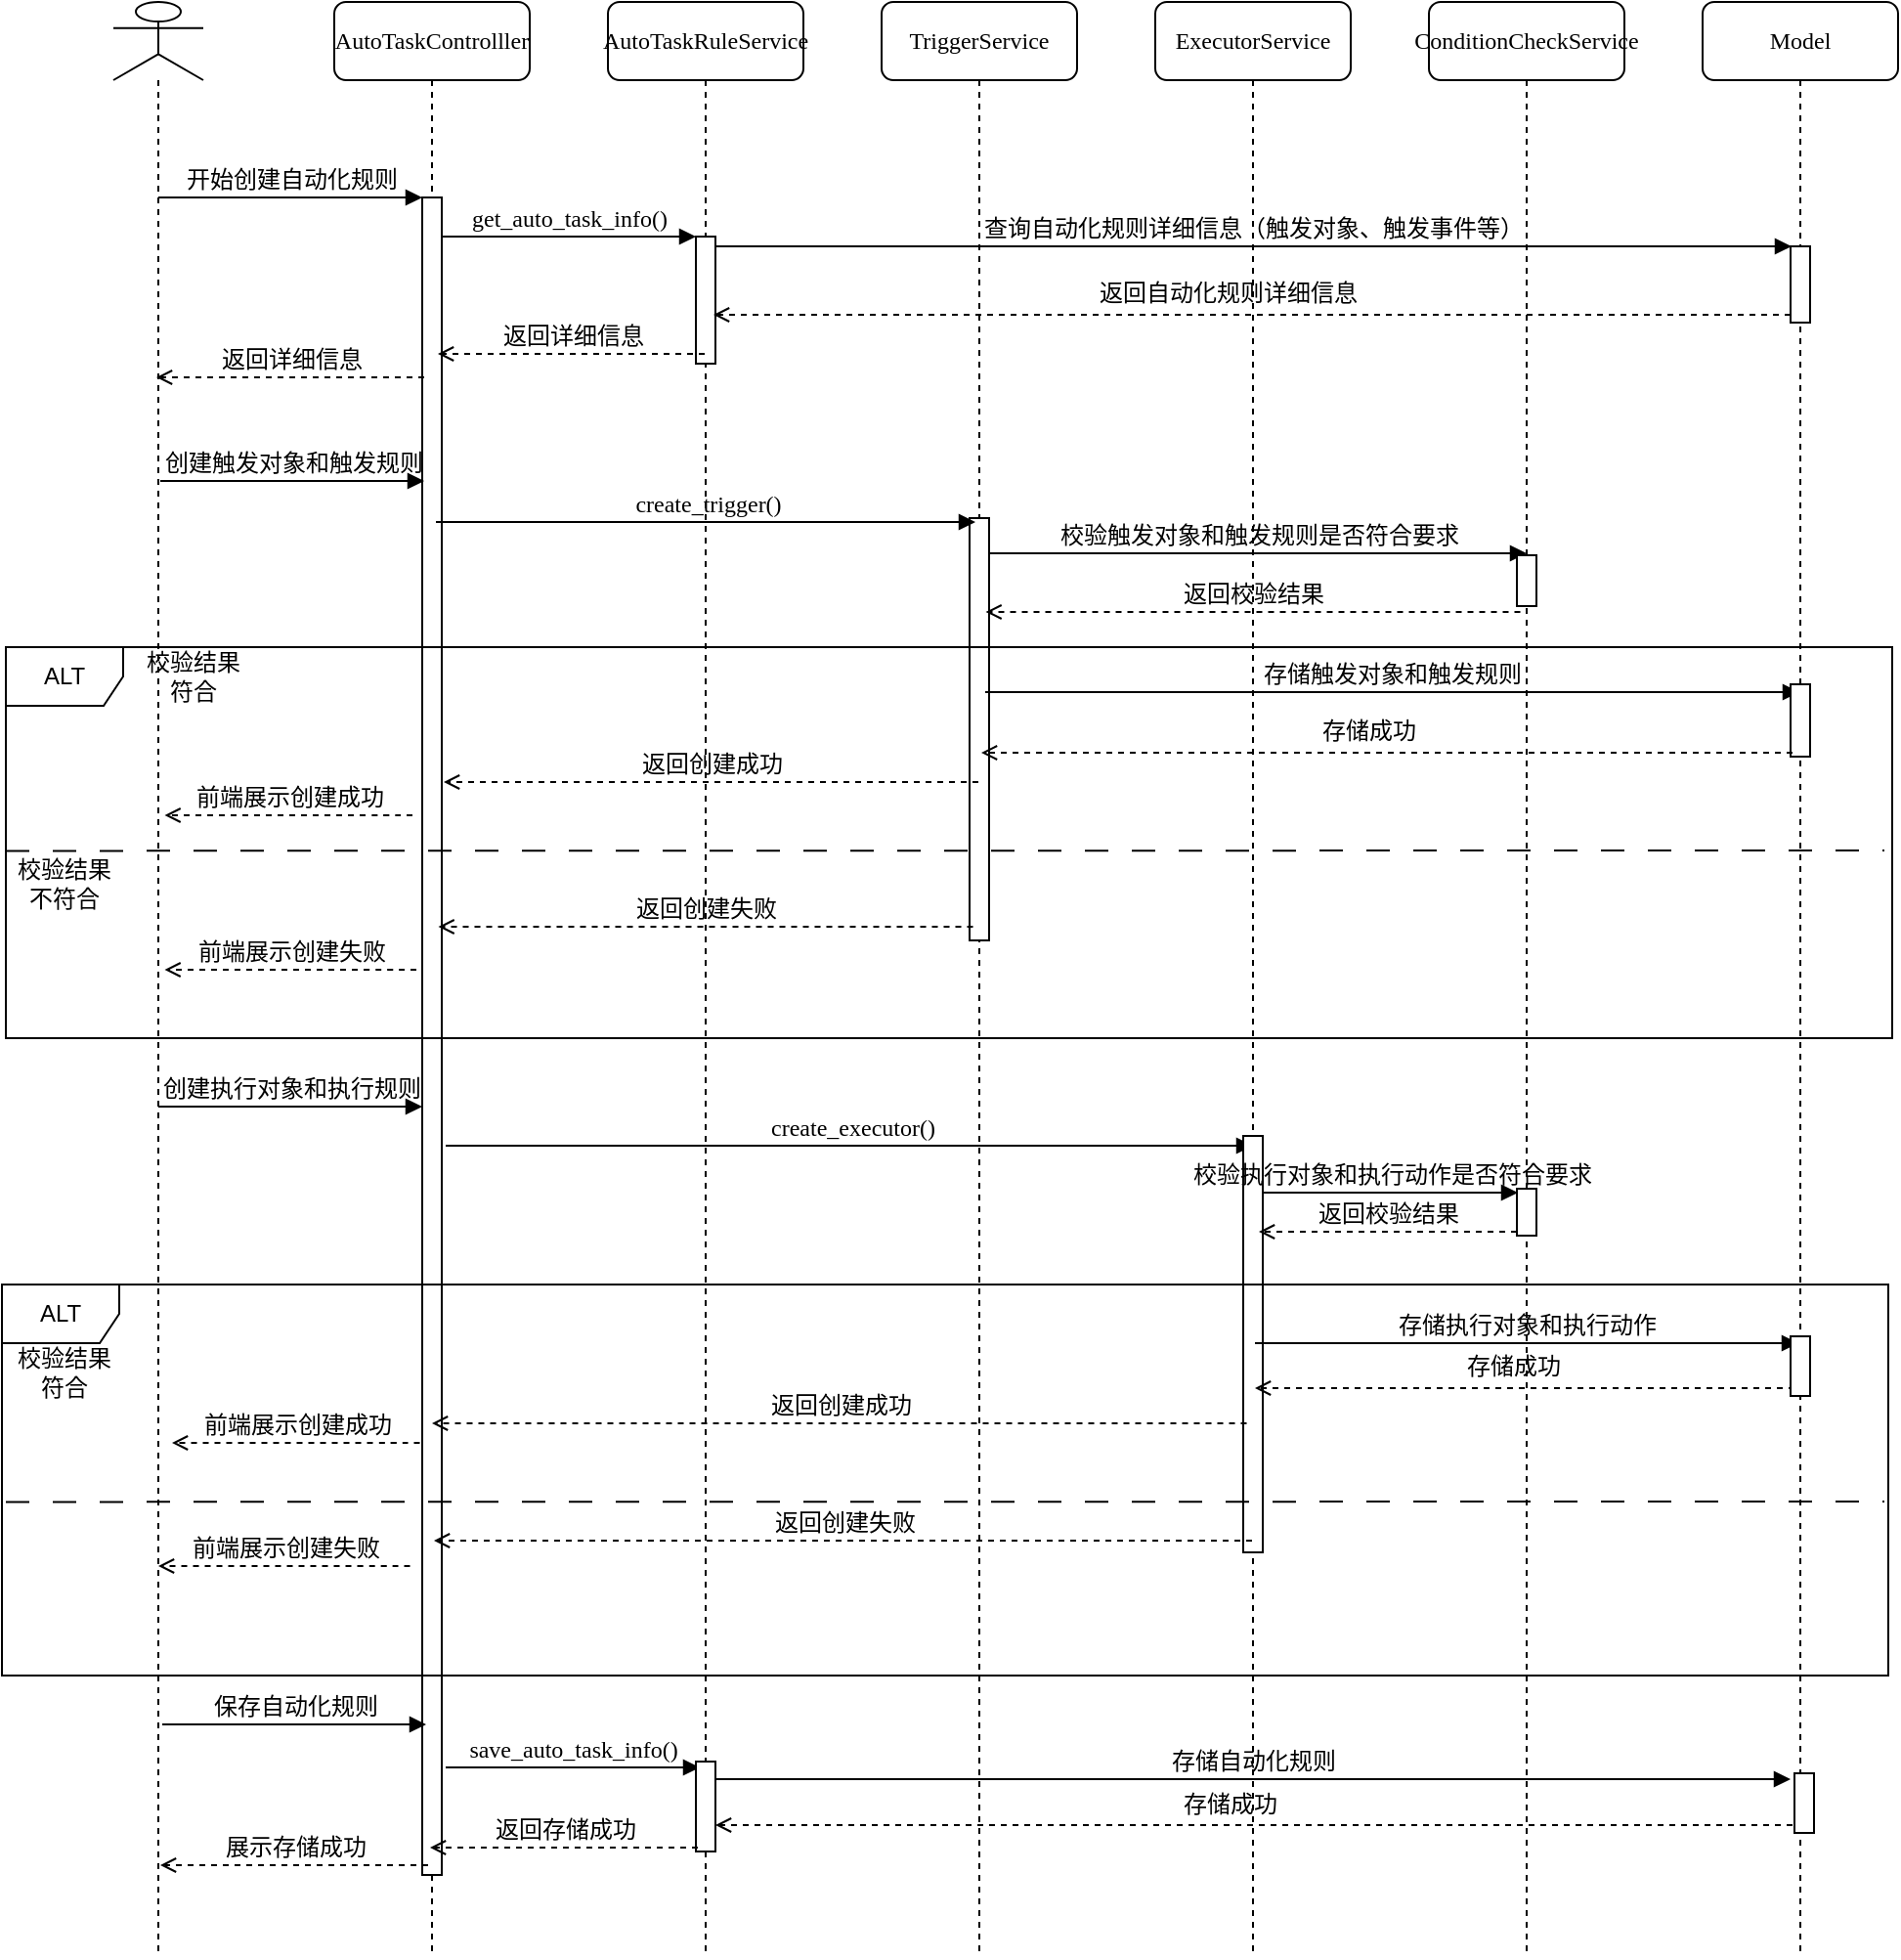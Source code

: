 <mxfile version="26.1.1">
  <diagram name="第 1 页" id="2-aeYYM1CRxZSzicDS_i">
    <mxGraphModel dx="1242" dy="785" grid="0" gridSize="10" guides="1" tooltips="1" connect="1" arrows="1" fold="1" page="0" pageScale="1" pageWidth="827" pageHeight="1169" math="0" shadow="0">
      <root>
        <mxCell id="0" />
        <mxCell id="1" parent="0" />
        <mxCell id="cHH2p0PHme9dH51RubHS-1" value="AutoTaskControlller" style="shape=umlLifeline;perimeter=lifelinePerimeter;whiteSpace=wrap;html=1;container=1;collapsible=0;recursiveResize=0;outlineConnect=0;rounded=1;shadow=0;comic=0;labelBackgroundColor=none;strokeWidth=1;fontFamily=Verdana;fontSize=12;align=center;" vertex="1" parent="1">
          <mxGeometry x="260" y="80" width="100" height="1000" as="geometry" />
        </mxCell>
        <mxCell id="cHH2p0PHme9dH51RubHS-2" value="" style="html=1;points=[];perimeter=orthogonalPerimeter;rounded=0;shadow=0;comic=0;labelBackgroundColor=none;strokeWidth=1;fontFamily=Verdana;fontSize=12;align=center;" vertex="1" parent="cHH2p0PHme9dH51RubHS-1">
          <mxGeometry x="45" y="100" width="10" height="858" as="geometry" />
        </mxCell>
        <mxCell id="cHH2p0PHme9dH51RubHS-63" value="create_executor()" style="html=1;verticalAlign=bottom;endArrow=block;labelBackgroundColor=none;fontFamily=Verdana;fontSize=12;edgeStyle=elbowEdgeStyle;elbow=horizontal;" edge="1" parent="cHH2p0PHme9dH51RubHS-1">
          <mxGeometry x="0.004" relative="1" as="geometry">
            <mxPoint x="57" y="585" as="sourcePoint" />
            <mxPoint as="offset" />
            <mxPoint x="470" y="585" as="targetPoint" />
          </mxGeometry>
        </mxCell>
        <mxCell id="cHH2p0PHme9dH51RubHS-3" value="AutoTaskRule&lt;span style=&quot;background-color: transparent; color: light-dark(rgb(0, 0, 0), rgb(255, 255, 255));&quot;&gt;Service&lt;/span&gt;" style="shape=umlLifeline;perimeter=lifelinePerimeter;whiteSpace=wrap;html=1;container=1;collapsible=0;recursiveResize=0;outlineConnect=0;rounded=1;shadow=0;comic=0;labelBackgroundColor=none;strokeWidth=1;fontFamily=Verdana;fontSize=12;align=center;" vertex="1" parent="1">
          <mxGeometry x="400" y="80" width="100" height="1000" as="geometry" />
        </mxCell>
        <mxCell id="cHH2p0PHme9dH51RubHS-4" value="" style="html=1;points=[];perimeter=orthogonalPerimeter;rounded=0;shadow=0;comic=0;labelBackgroundColor=none;strokeWidth=1;fontFamily=Verdana;fontSize=12;align=center;" vertex="1" parent="cHH2p0PHme9dH51RubHS-3">
          <mxGeometry x="45" y="120" width="10" height="65" as="geometry" />
        </mxCell>
        <mxCell id="cHH2p0PHme9dH51RubHS-36" value="查询自动化规则详细信息（触发对象、触发事件等）" style="html=1;verticalAlign=bottom;endArrow=block;labelBackgroundColor=none;fontFamily=Verdana;fontSize=12;edgeStyle=elbowEdgeStyle;elbow=vertical;" edge="1" parent="cHH2p0PHme9dH51RubHS-3">
          <mxGeometry x="-0.001" relative="1" as="geometry">
            <mxPoint x="55" y="125" as="sourcePoint" />
            <mxPoint x="605.5" y="125" as="targetPoint" />
            <mxPoint as="offset" />
          </mxGeometry>
        </mxCell>
        <mxCell id="cHH2p0PHme9dH51RubHS-43" value="返回详细信息" style="html=1;verticalAlign=bottom;endArrow=open;dashed=1;endSize=6;labelBackgroundColor=none;fontFamily=Verdana;fontSize=12;edgeStyle=elbowEdgeStyle;elbow=vertical;jumpSize=6;" edge="1" parent="cHH2p0PHme9dH51RubHS-3" source="cHH2p0PHme9dH51RubHS-3">
          <mxGeometry x="-0.004" relative="1" as="geometry">
            <mxPoint x="-87" y="180" as="targetPoint" />
            <Array as="points">
              <mxPoint x="26" y="180" />
              <mxPoint x="56" y="180" />
            </Array>
            <mxPoint x="34" y="180" as="sourcePoint" />
            <mxPoint as="offset" />
          </mxGeometry>
        </mxCell>
        <mxCell id="cHH2p0PHme9dH51RubHS-79" value="save_auto_task_info()" style="html=1;verticalAlign=bottom;endArrow=block;entryX=0;entryY=0;labelBackgroundColor=none;fontFamily=Verdana;fontSize=12;edgeStyle=elbowEdgeStyle;elbow=vertical;" edge="1" parent="cHH2p0PHme9dH51RubHS-3">
          <mxGeometry relative="1" as="geometry">
            <mxPoint x="-83" y="903" as="sourcePoint" />
            <mxPoint x="47" y="903" as="targetPoint" />
          </mxGeometry>
        </mxCell>
        <mxCell id="cHH2p0PHme9dH51RubHS-83" value="" style="html=1;points=[];perimeter=orthogonalPerimeter;rounded=0;shadow=0;comic=0;labelBackgroundColor=none;strokeWidth=1;fontFamily=Verdana;fontSize=12;align=center;" vertex="1" parent="cHH2p0PHme9dH51RubHS-3">
          <mxGeometry x="45" y="900" width="10" height="46" as="geometry" />
        </mxCell>
        <mxCell id="cHH2p0PHme9dH51RubHS-81" value="存储成功" style="html=1;verticalAlign=bottom;endArrow=open;dashed=1;endSize=6;labelBackgroundColor=none;fontFamily=Verdana;fontSize=12;edgeStyle=elbowEdgeStyle;elbow=vertical;jumpSize=6;" edge="1" parent="cHH2p0PHme9dH51RubHS-3">
          <mxGeometry x="0.045" y="-2" relative="1" as="geometry">
            <mxPoint x="55" y="932.5" as="targetPoint" />
            <Array as="points">
              <mxPoint x="252" y="932.5" />
              <mxPoint x="282" y="932.5" />
            </Array>
            <mxPoint x="606" y="932.5" as="sourcePoint" />
            <mxPoint as="offset" />
          </mxGeometry>
        </mxCell>
        <mxCell id="cHH2p0PHme9dH51RubHS-8" value="TriggerService" style="shape=umlLifeline;perimeter=lifelinePerimeter;whiteSpace=wrap;html=1;container=1;collapsible=0;recursiveResize=0;outlineConnect=0;rounded=1;shadow=0;comic=0;labelBackgroundColor=none;strokeWidth=1;fontFamily=Verdana;fontSize=12;align=center;" vertex="1" parent="1">
          <mxGeometry x="540" y="80" width="100" height="1000" as="geometry" />
        </mxCell>
        <mxCell id="cHH2p0PHme9dH51RubHS-47" value="校验触发对象和触发规则是否符合要求" style="html=1;verticalAlign=bottom;endArrow=block;labelBackgroundColor=none;fontFamily=Verdana;fontSize=12;edgeStyle=elbowEdgeStyle;elbow=horizontal;" edge="1" parent="cHH2p0PHme9dH51RubHS-8">
          <mxGeometry x="0.004" relative="1" as="geometry">
            <mxPoint x="55" y="282" as="sourcePoint" />
            <mxPoint x="330" y="282" as="targetPoint" />
            <mxPoint as="offset" />
          </mxGeometry>
        </mxCell>
        <mxCell id="cHH2p0PHme9dH51RubHS-29" value="" style="html=1;points=[];perimeter=orthogonalPerimeter;rounded=0;shadow=0;comic=0;labelBackgroundColor=none;strokeWidth=1;fontFamily=Verdana;fontSize=12;align=center;" vertex="1" parent="cHH2p0PHme9dH51RubHS-8">
          <mxGeometry x="45" y="264" width="10" height="216" as="geometry" />
        </mxCell>
        <mxCell id="cHH2p0PHme9dH51RubHS-52" value="存储触发对象和触发规则" style="html=1;verticalAlign=bottom;endArrow=block;labelBackgroundColor=none;fontFamily=Verdana;fontSize=12;edgeStyle=elbowEdgeStyle;elbow=vertical;" edge="1" parent="cHH2p0PHme9dH51RubHS-8">
          <mxGeometry x="-0.001" relative="1" as="geometry">
            <mxPoint x="53" y="353" as="sourcePoint" />
            <mxPoint x="469.5" y="353" as="targetPoint" />
            <mxPoint as="offset" />
          </mxGeometry>
        </mxCell>
        <mxCell id="cHH2p0PHme9dH51RubHS-11" value="ExecutorService" style="shape=umlLifeline;perimeter=lifelinePerimeter;whiteSpace=wrap;html=1;container=1;collapsible=0;recursiveResize=0;outlineConnect=0;rounded=1;shadow=0;comic=0;labelBackgroundColor=none;strokeWidth=1;fontFamily=Verdana;fontSize=12;align=center;" vertex="1" parent="1">
          <mxGeometry x="680" y="80" width="100" height="1000" as="geometry" />
        </mxCell>
        <mxCell id="cHH2p0PHme9dH51RubHS-77" value="" style="html=1;points=[];perimeter=orthogonalPerimeter;rounded=0;shadow=0;comic=0;labelBackgroundColor=none;strokeWidth=1;fontFamily=Verdana;fontSize=12;align=center;" vertex="1" parent="cHH2p0PHme9dH51RubHS-11">
          <mxGeometry x="45" y="580" width="10" height="213" as="geometry" />
        </mxCell>
        <mxCell id="cHH2p0PHme9dH51RubHS-48" value="返回校验结果" style="html=1;verticalAlign=bottom;endArrow=open;dashed=1;endSize=6;labelBackgroundColor=none;fontFamily=Verdana;fontSize=12;edgeStyle=elbowEdgeStyle;elbow=vertical;jumpSize=6;" edge="1" parent="cHH2p0PHme9dH51RubHS-11">
          <mxGeometry x="-0.002" relative="1" as="geometry">
            <mxPoint x="-86.75" y="312" as="targetPoint" />
            <Array as="points">
              <mxPoint x="26.25" y="312" />
              <mxPoint x="56.25" y="312" />
            </Array>
            <mxPoint x="186.75" y="312" as="sourcePoint" />
            <mxPoint as="offset" />
          </mxGeometry>
        </mxCell>
        <mxCell id="cHH2p0PHme9dH51RubHS-17" value="ConditionCheckService" style="shape=umlLifeline;perimeter=lifelinePerimeter;whiteSpace=wrap;html=1;container=1;collapsible=0;recursiveResize=0;outlineConnect=0;rounded=1;shadow=0;comic=0;labelBackgroundColor=none;strokeWidth=1;fontFamily=Verdana;fontSize=12;align=center;" vertex="1" parent="1">
          <mxGeometry x="820" y="80" width="100" height="1000" as="geometry" />
        </mxCell>
        <mxCell id="cHH2p0PHme9dH51RubHS-18" value="" style="html=1;points=[];perimeter=orthogonalPerimeter;rounded=0;shadow=0;comic=0;labelBackgroundColor=none;strokeWidth=1;fontFamily=Verdana;fontSize=12;align=center;" vertex="1" parent="cHH2p0PHme9dH51RubHS-17">
          <mxGeometry x="45" y="283" width="10" height="26" as="geometry" />
        </mxCell>
        <mxCell id="cHH2p0PHme9dH51RubHS-65" value="返回校验结果" style="html=1;verticalAlign=bottom;endArrow=open;dashed=1;endSize=6;labelBackgroundColor=none;fontFamily=Verdana;fontSize=12;edgeStyle=elbowEdgeStyle;elbow=vertical;jumpSize=6;" edge="1" parent="cHH2p0PHme9dH51RubHS-17">
          <mxGeometry x="-0.002" relative="1" as="geometry">
            <mxPoint x="-87" y="629" as="targetPoint" />
            <Array as="points">
              <mxPoint x="22" y="629" />
              <mxPoint x="52" y="629" />
            </Array>
            <mxPoint x="45" y="629" as="sourcePoint" />
            <mxPoint as="offset" />
          </mxGeometry>
        </mxCell>
        <mxCell id="cHH2p0PHme9dH51RubHS-78" value="" style="html=1;points=[];perimeter=orthogonalPerimeter;rounded=0;shadow=0;comic=0;labelBackgroundColor=none;strokeWidth=1;fontFamily=Verdana;fontSize=12;align=center;" vertex="1" parent="cHH2p0PHme9dH51RubHS-17">
          <mxGeometry x="45" y="607" width="10" height="24" as="geometry" />
        </mxCell>
        <mxCell id="cHH2p0PHme9dH51RubHS-24" value="开始创建自动化规则" style="html=1;verticalAlign=bottom;endArrow=block;entryX=0;entryY=0;labelBackgroundColor=none;fontFamily=Verdana;fontSize=12;edgeStyle=elbowEdgeStyle;elbow=vertical;" edge="1" parent="1" source="cHH2p0PHme9dH51RubHS-31" target="cHH2p0PHme9dH51RubHS-2">
          <mxGeometry x="0.004" relative="1" as="geometry">
            <mxPoint x="150" y="180" as="sourcePoint" />
            <mxPoint as="offset" />
          </mxGeometry>
        </mxCell>
        <mxCell id="cHH2p0PHme9dH51RubHS-25" value="get_auto_task_info()" style="html=1;verticalAlign=bottom;endArrow=block;entryX=0;entryY=0;labelBackgroundColor=none;fontFamily=Verdana;fontSize=12;edgeStyle=elbowEdgeStyle;elbow=vertical;" edge="1" parent="1" source="cHH2p0PHme9dH51RubHS-2" target="cHH2p0PHme9dH51RubHS-4">
          <mxGeometry relative="1" as="geometry">
            <mxPoint x="370" y="200" as="sourcePoint" />
          </mxGeometry>
        </mxCell>
        <mxCell id="cHH2p0PHme9dH51RubHS-26" value="Model" style="shape=umlLifeline;perimeter=lifelinePerimeter;whiteSpace=wrap;html=1;container=1;collapsible=0;recursiveResize=0;outlineConnect=0;rounded=1;shadow=0;comic=0;labelBackgroundColor=none;strokeWidth=1;fontFamily=Verdana;fontSize=12;align=center;" vertex="1" parent="1">
          <mxGeometry x="960" y="80" width="100" height="1000" as="geometry" />
        </mxCell>
        <mxCell id="cHH2p0PHme9dH51RubHS-30" value="" style="html=1;points=[];perimeter=orthogonalPerimeter;rounded=0;shadow=0;comic=0;labelBackgroundColor=none;strokeWidth=1;fontFamily=Verdana;fontSize=12;align=center;" vertex="1" parent="cHH2p0PHme9dH51RubHS-26">
          <mxGeometry x="45" y="349" width="10" height="37" as="geometry" />
        </mxCell>
        <mxCell id="cHH2p0PHme9dH51RubHS-28" value="" style="html=1;points=[];perimeter=orthogonalPerimeter;rounded=0;shadow=0;comic=0;labelBackgroundColor=none;strokeWidth=1;fontFamily=Verdana;fontSize=12;align=center;" vertex="1" parent="cHH2p0PHme9dH51RubHS-26">
          <mxGeometry x="45" y="125" width="10" height="39" as="geometry" />
        </mxCell>
        <mxCell id="cHH2p0PHme9dH51RubHS-82" value="" style="html=1;points=[];perimeter=orthogonalPerimeter;rounded=0;shadow=0;comic=0;labelBackgroundColor=none;strokeWidth=1;fontFamily=Verdana;fontSize=12;align=center;" vertex="1" parent="cHH2p0PHme9dH51RubHS-26">
          <mxGeometry x="47" y="906" width="10" height="30.5" as="geometry" />
        </mxCell>
        <mxCell id="cHH2p0PHme9dH51RubHS-31" value="" style="shape=umlLifeline;perimeter=lifelinePerimeter;whiteSpace=wrap;html=1;container=1;dropTarget=0;collapsible=0;recursiveResize=0;outlineConnect=0;portConstraint=eastwest;newEdgeStyle={&quot;curved&quot;:0,&quot;rounded&quot;:0};participant=umlActor;" vertex="1" parent="1">
          <mxGeometry x="147" y="80" width="46" height="1000" as="geometry" />
        </mxCell>
        <mxCell id="cHH2p0PHme9dH51RubHS-37" value="返回自动化规则详细信息" style="html=1;verticalAlign=bottom;endArrow=open;dashed=1;endSize=6;labelBackgroundColor=none;fontFamily=Verdana;fontSize=12;edgeStyle=elbowEdgeStyle;elbow=vertical;jumpSize=6;" edge="1" parent="1">
          <mxGeometry x="0.045" y="-2" relative="1" as="geometry">
            <mxPoint x="454" y="240" as="targetPoint" />
            <Array as="points">
              <mxPoint x="651" y="240" />
              <mxPoint x="681" y="240" />
            </Array>
            <mxPoint x="1005" y="240" as="sourcePoint" />
            <mxPoint as="offset" />
          </mxGeometry>
        </mxCell>
        <mxCell id="cHH2p0PHme9dH51RubHS-44" value="返回详细信息" style="html=1;verticalAlign=bottom;endArrow=open;dashed=1;endSize=6;labelBackgroundColor=none;fontFamily=Verdana;fontSize=12;edgeStyle=elbowEdgeStyle;elbow=vertical;jumpSize=6;" edge="1" parent="1">
          <mxGeometry x="-0.004" relative="1" as="geometry">
            <mxPoint x="169" y="272" as="targetPoint" />
            <Array as="points">
              <mxPoint x="282" y="272" />
              <mxPoint x="312" y="272" />
            </Array>
            <mxPoint x="306" y="272" as="sourcePoint" />
            <mxPoint as="offset" />
          </mxGeometry>
        </mxCell>
        <mxCell id="cHH2p0PHme9dH51RubHS-45" value="创建触发对象和触发规则" style="html=1;verticalAlign=bottom;endArrow=block;entryX=0;entryY=0;labelBackgroundColor=none;fontFamily=Verdana;fontSize=12;edgeStyle=elbowEdgeStyle;elbow=vertical;" edge="1" parent="1">
          <mxGeometry x="0.004" relative="1" as="geometry">
            <mxPoint x="171" y="325" as="sourcePoint" />
            <mxPoint as="offset" />
            <mxPoint x="306" y="325" as="targetPoint" />
          </mxGeometry>
        </mxCell>
        <mxCell id="cHH2p0PHme9dH51RubHS-46" value="create_trigger()" style="html=1;verticalAlign=bottom;endArrow=block;labelBackgroundColor=none;fontFamily=Verdana;fontSize=12;edgeStyle=elbowEdgeStyle;elbow=horizontal;" edge="1" parent="1">
          <mxGeometry x="0.004" relative="1" as="geometry">
            <mxPoint x="312" y="346" as="sourcePoint" />
            <mxPoint as="offset" />
            <mxPoint x="588" y="346" as="targetPoint" />
          </mxGeometry>
        </mxCell>
        <mxCell id="cHH2p0PHme9dH51RubHS-49" value="ALT" style="shape=umlFrame;whiteSpace=wrap;html=1;pointerEvents=0;" vertex="1" parent="1">
          <mxGeometry x="92" y="410" width="965" height="200" as="geometry" />
        </mxCell>
        <mxCell id="cHH2p0PHme9dH51RubHS-51" value="返回创建成功" style="html=1;verticalAlign=bottom;endArrow=open;dashed=1;endSize=6;labelBackgroundColor=none;fontFamily=Verdana;fontSize=12;edgeStyle=elbowEdgeStyle;elbow=vertical;jumpSize=6;" edge="1" parent="1">
          <mxGeometry x="-0.002" relative="1" as="geometry">
            <mxPoint x="316" y="479" as="targetPoint" />
            <Array as="points">
              <mxPoint x="429" y="479" />
              <mxPoint x="459" y="479" />
            </Array>
            <mxPoint x="589.5" y="479" as="sourcePoint" />
            <mxPoint as="offset" />
          </mxGeometry>
        </mxCell>
        <mxCell id="cHH2p0PHme9dH51RubHS-53" value="存储成功" style="html=1;verticalAlign=bottom;endArrow=open;dashed=1;endSize=6;labelBackgroundColor=none;fontFamily=Verdana;fontSize=12;edgeStyle=elbowEdgeStyle;elbow=vertical;jumpSize=6;" edge="1" parent="1">
          <mxGeometry x="0.046" y="-2" relative="1" as="geometry">
            <mxPoint x="591" y="464" as="targetPoint" />
            <Array as="points">
              <mxPoint x="788" y="464" />
              <mxPoint x="818" y="464" />
            </Array>
            <mxPoint x="1006" y="464" as="sourcePoint" />
            <mxPoint as="offset" />
          </mxGeometry>
        </mxCell>
        <mxCell id="cHH2p0PHme9dH51RubHS-55" value="前端展示创建成功" style="html=1;verticalAlign=bottom;endArrow=open;dashed=1;endSize=6;labelBackgroundColor=none;fontFamily=Verdana;fontSize=12;edgeStyle=elbowEdgeStyle;elbow=vertical;jumpSize=6;" edge="1" parent="1">
          <mxGeometry x="-0.002" relative="1" as="geometry">
            <mxPoint x="173.25" y="496" as="targetPoint" />
            <Array as="points">
              <mxPoint x="286.25" y="496" />
              <mxPoint x="316.25" y="496" />
            </Array>
            <mxPoint x="300" y="496" as="sourcePoint" />
            <mxPoint as="offset" />
          </mxGeometry>
        </mxCell>
        <mxCell id="cHH2p0PHme9dH51RubHS-50" value="返回创建失败" style="html=1;verticalAlign=bottom;endArrow=open;dashed=1;endSize=6;labelBackgroundColor=none;fontFamily=Verdana;fontSize=12;edgeStyle=elbowEdgeStyle;elbow=vertical;jumpSize=6;" edge="1" parent="1">
          <mxGeometry x="-0.002" relative="1" as="geometry">
            <mxPoint x="313.25" y="553" as="targetPoint" />
            <Array as="points">
              <mxPoint x="426.25" y="553" />
              <mxPoint x="456.25" y="553" />
            </Array>
            <mxPoint x="586.75" y="553" as="sourcePoint" />
            <mxPoint as="offset" />
          </mxGeometry>
        </mxCell>
        <mxCell id="cHH2p0PHme9dH51RubHS-56" value="前端展示创建失败" style="html=1;verticalAlign=bottom;endArrow=open;dashed=1;endSize=6;labelBackgroundColor=none;fontFamily=Verdana;fontSize=12;edgeStyle=elbowEdgeStyle;elbow=vertical;jumpSize=6;" edge="1" parent="1">
          <mxGeometry x="-0.002" relative="1" as="geometry">
            <mxPoint x="173.25" y="575" as="targetPoint" />
            <Array as="points">
              <mxPoint x="286.25" y="575" />
              <mxPoint x="316.25" y="575" />
            </Array>
            <mxPoint x="302" y="575" as="sourcePoint" />
            <mxPoint as="offset" />
          </mxGeometry>
        </mxCell>
        <mxCell id="cHH2p0PHme9dH51RubHS-57" value="" style="endArrow=none;html=1;rounded=0;dashed=1;dashPattern=12 12;" edge="1" parent="1">
          <mxGeometry width="50" height="50" relative="1" as="geometry">
            <mxPoint x="92" y="514.2" as="sourcePoint" />
            <mxPoint x="1053" y="514" as="targetPoint" />
          </mxGeometry>
        </mxCell>
        <mxCell id="cHH2p0PHme9dH51RubHS-58" value="校验结果符合" style="text;html=1;align=center;verticalAlign=middle;whiteSpace=wrap;rounded=0;" vertex="1" parent="1">
          <mxGeometry x="158" y="410" width="60" height="30" as="geometry" />
        </mxCell>
        <mxCell id="cHH2p0PHme9dH51RubHS-59" value="校验结果不符合" style="text;html=1;align=center;verticalAlign=middle;whiteSpace=wrap;rounded=0;" vertex="1" parent="1">
          <mxGeometry x="92" y="516" width="60" height="30" as="geometry" />
        </mxCell>
        <mxCell id="cHH2p0PHme9dH51RubHS-61" value="创建执行对象和执行规则" style="html=1;verticalAlign=bottom;endArrow=block;entryX=0;entryY=0;labelBackgroundColor=none;fontFamily=Verdana;fontSize=12;edgeStyle=elbowEdgeStyle;elbow=vertical;" edge="1" parent="1">
          <mxGeometry x="0.004" relative="1" as="geometry">
            <mxPoint x="170" y="645" as="sourcePoint" />
            <mxPoint as="offset" />
            <mxPoint x="305" y="645" as="targetPoint" />
          </mxGeometry>
        </mxCell>
        <mxCell id="cHH2p0PHme9dH51RubHS-62" value="保存自动化规则" style="html=1;verticalAlign=bottom;endArrow=block;entryX=0;entryY=0;labelBackgroundColor=none;fontFamily=Verdana;fontSize=12;edgeStyle=elbowEdgeStyle;elbow=vertical;" edge="1" parent="1">
          <mxGeometry x="0.004" relative="1" as="geometry">
            <mxPoint x="172" y="961" as="sourcePoint" />
            <mxPoint as="offset" />
            <mxPoint x="307" y="961" as="targetPoint" />
          </mxGeometry>
        </mxCell>
        <mxCell id="cHH2p0PHme9dH51RubHS-64" value="校验执行对象和执行动作是否符合要求" style="html=1;verticalAlign=bottom;endArrow=block;labelBackgroundColor=none;fontFamily=Verdana;fontSize=12;edgeStyle=elbowEdgeStyle;elbow=horizontal;" edge="1" parent="1">
          <mxGeometry x="0.004" relative="1" as="geometry">
            <mxPoint x="735" y="689" as="sourcePoint" />
            <mxPoint x="865.5" y="689" as="targetPoint" />
            <mxPoint as="offset" />
          </mxGeometry>
        </mxCell>
        <mxCell id="cHH2p0PHme9dH51RubHS-66" value="ALT" style="shape=umlFrame;whiteSpace=wrap;html=1;pointerEvents=0;" vertex="1" parent="1">
          <mxGeometry x="90" y="736" width="965" height="200" as="geometry" />
        </mxCell>
        <mxCell id="cHH2p0PHme9dH51RubHS-67" value="" style="endArrow=none;html=1;rounded=0;dashed=1;dashPattern=12 12;" edge="1" parent="1">
          <mxGeometry width="50" height="50" relative="1" as="geometry">
            <mxPoint x="92" y="847.2" as="sourcePoint" />
            <mxPoint x="1053" y="847" as="targetPoint" />
          </mxGeometry>
        </mxCell>
        <mxCell id="cHH2p0PHme9dH51RubHS-68" value="校验结果符合" style="text;html=1;align=center;verticalAlign=middle;whiteSpace=wrap;rounded=0;" vertex="1" parent="1">
          <mxGeometry x="92" y="766" width="60" height="30" as="geometry" />
        </mxCell>
        <mxCell id="cHH2p0PHme9dH51RubHS-69" value="存储执行对象和执行动作" style="html=1;verticalAlign=bottom;endArrow=block;labelBackgroundColor=none;fontFamily=Verdana;fontSize=12;edgeStyle=elbowEdgeStyle;elbow=vertical;" edge="1" parent="1">
          <mxGeometry x="-0.001" relative="1" as="geometry">
            <mxPoint x="731" y="766" as="sourcePoint" />
            <mxPoint x="1009" y="766" as="targetPoint" />
            <mxPoint as="offset" />
          </mxGeometry>
        </mxCell>
        <mxCell id="cHH2p0PHme9dH51RubHS-70" value="存储成功" style="html=1;verticalAlign=bottom;endArrow=open;dashed=1;endSize=6;labelBackgroundColor=none;fontFamily=Verdana;fontSize=12;edgeStyle=elbowEdgeStyle;elbow=vertical;jumpSize=6;" edge="1" parent="1">
          <mxGeometry x="0.043" y="-2" relative="1" as="geometry">
            <mxPoint x="731" y="789" as="targetPoint" />
            <Array as="points">
              <mxPoint x="928" y="789" />
              <mxPoint x="958" y="789" />
            </Array>
            <mxPoint x="1007" y="789" as="sourcePoint" />
            <mxPoint as="offset" />
          </mxGeometry>
        </mxCell>
        <mxCell id="cHH2p0PHme9dH51RubHS-71" value="返回创建成功" style="html=1;verticalAlign=bottom;endArrow=open;dashed=1;endSize=6;labelBackgroundColor=none;fontFamily=Verdana;fontSize=12;edgeStyle=elbowEdgeStyle;elbow=vertical;jumpSize=6;" edge="1" parent="1" target="cHH2p0PHme9dH51RubHS-1">
          <mxGeometry x="-0.002" relative="1" as="geometry">
            <mxPoint x="453.25" y="807" as="targetPoint" />
            <Array as="points">
              <mxPoint x="566.25" y="807" />
              <mxPoint x="596.25" y="807" />
            </Array>
            <mxPoint x="726.75" y="807" as="sourcePoint" />
            <mxPoint as="offset" />
          </mxGeometry>
        </mxCell>
        <mxCell id="cHH2p0PHme9dH51RubHS-72" value="前端展示创建成功" style="html=1;verticalAlign=bottom;endArrow=open;dashed=1;endSize=6;labelBackgroundColor=none;fontFamily=Verdana;fontSize=12;edgeStyle=elbowEdgeStyle;elbow=vertical;jumpSize=6;" edge="1" parent="1">
          <mxGeometry x="-0.002" relative="1" as="geometry">
            <mxPoint x="177" y="817" as="targetPoint" />
            <Array as="points">
              <mxPoint x="290" y="817" />
              <mxPoint x="320" y="817" />
            </Array>
            <mxPoint x="303.75" y="817" as="sourcePoint" />
            <mxPoint as="offset" />
          </mxGeometry>
        </mxCell>
        <mxCell id="cHH2p0PHme9dH51RubHS-74" value="前端展示创建失败" style="html=1;verticalAlign=bottom;endArrow=open;dashed=1;endSize=6;labelBackgroundColor=none;fontFamily=Verdana;fontSize=12;edgeStyle=elbowEdgeStyle;elbow=vertical;jumpSize=6;" edge="1" parent="1">
          <mxGeometry x="-0.002" relative="1" as="geometry">
            <mxPoint x="170" y="880" as="targetPoint" />
            <Array as="points">
              <mxPoint x="283" y="880" />
              <mxPoint x="313" y="880" />
            </Array>
            <mxPoint x="298.75" y="880" as="sourcePoint" />
            <mxPoint as="offset" />
          </mxGeometry>
        </mxCell>
        <mxCell id="cHH2p0PHme9dH51RubHS-75" value="" style="html=1;points=[];perimeter=orthogonalPerimeter;rounded=0;shadow=0;comic=0;labelBackgroundColor=none;strokeWidth=1;fontFamily=Verdana;fontSize=12;align=center;" vertex="1" parent="1">
          <mxGeometry x="1005" y="762.5" width="10" height="30.5" as="geometry" />
        </mxCell>
        <mxCell id="cHH2p0PHme9dH51RubHS-76" value="返回创建失败" style="html=1;verticalAlign=bottom;endArrow=open;dashed=1;endSize=6;labelBackgroundColor=none;fontFamily=Verdana;fontSize=12;edgeStyle=elbowEdgeStyle;elbow=vertical;jumpSize=6;" edge="1" parent="1" source="cHH2p0PHme9dH51RubHS-11">
          <mxGeometry x="-0.002" relative="1" as="geometry">
            <mxPoint x="311" y="867" as="targetPoint" />
            <Array as="points">
              <mxPoint x="424" y="867" />
              <mxPoint x="454" y="867" />
            </Array>
            <mxPoint x="584.5" y="867" as="sourcePoint" />
            <mxPoint as="offset" />
          </mxGeometry>
        </mxCell>
        <mxCell id="cHH2p0PHme9dH51RubHS-80" value="存储自动化规则" style="html=1;verticalAlign=bottom;endArrow=block;labelBackgroundColor=none;fontFamily=Verdana;fontSize=12;edgeStyle=elbowEdgeStyle;elbow=vertical;" edge="1" parent="1">
          <mxGeometry x="-0.001" relative="1" as="geometry">
            <mxPoint x="454.5" y="989" as="sourcePoint" />
            <mxPoint x="1005" y="989" as="targetPoint" />
            <mxPoint as="offset" />
          </mxGeometry>
        </mxCell>
        <mxCell id="cHH2p0PHme9dH51RubHS-84" value="返回存储成功" style="html=1;verticalAlign=bottom;endArrow=open;dashed=1;endSize=6;labelBackgroundColor=none;fontFamily=Verdana;fontSize=12;edgeStyle=elbowEdgeStyle;elbow=vertical;jumpSize=6;" edge="1" parent="1">
          <mxGeometry x="-0.004" relative="1" as="geometry">
            <mxPoint x="309" y="1024" as="targetPoint" />
            <Array as="points">
              <mxPoint x="422" y="1024" />
              <mxPoint x="452" y="1024" />
            </Array>
            <mxPoint x="446" y="1024" as="sourcePoint" />
            <mxPoint as="offset" />
          </mxGeometry>
        </mxCell>
        <mxCell id="cHH2p0PHme9dH51RubHS-85" value="展示存储成功" style="html=1;verticalAlign=bottom;endArrow=open;dashed=1;endSize=6;labelBackgroundColor=none;fontFamily=Verdana;fontSize=12;edgeStyle=elbowEdgeStyle;elbow=vertical;jumpSize=6;" edge="1" parent="1">
          <mxGeometry x="-0.004" relative="1" as="geometry">
            <mxPoint x="171" y="1033" as="targetPoint" />
            <Array as="points">
              <mxPoint x="284" y="1033" />
              <mxPoint x="314" y="1033" />
            </Array>
            <mxPoint x="308" y="1033" as="sourcePoint" />
            <mxPoint as="offset" />
          </mxGeometry>
        </mxCell>
      </root>
    </mxGraphModel>
  </diagram>
</mxfile>
